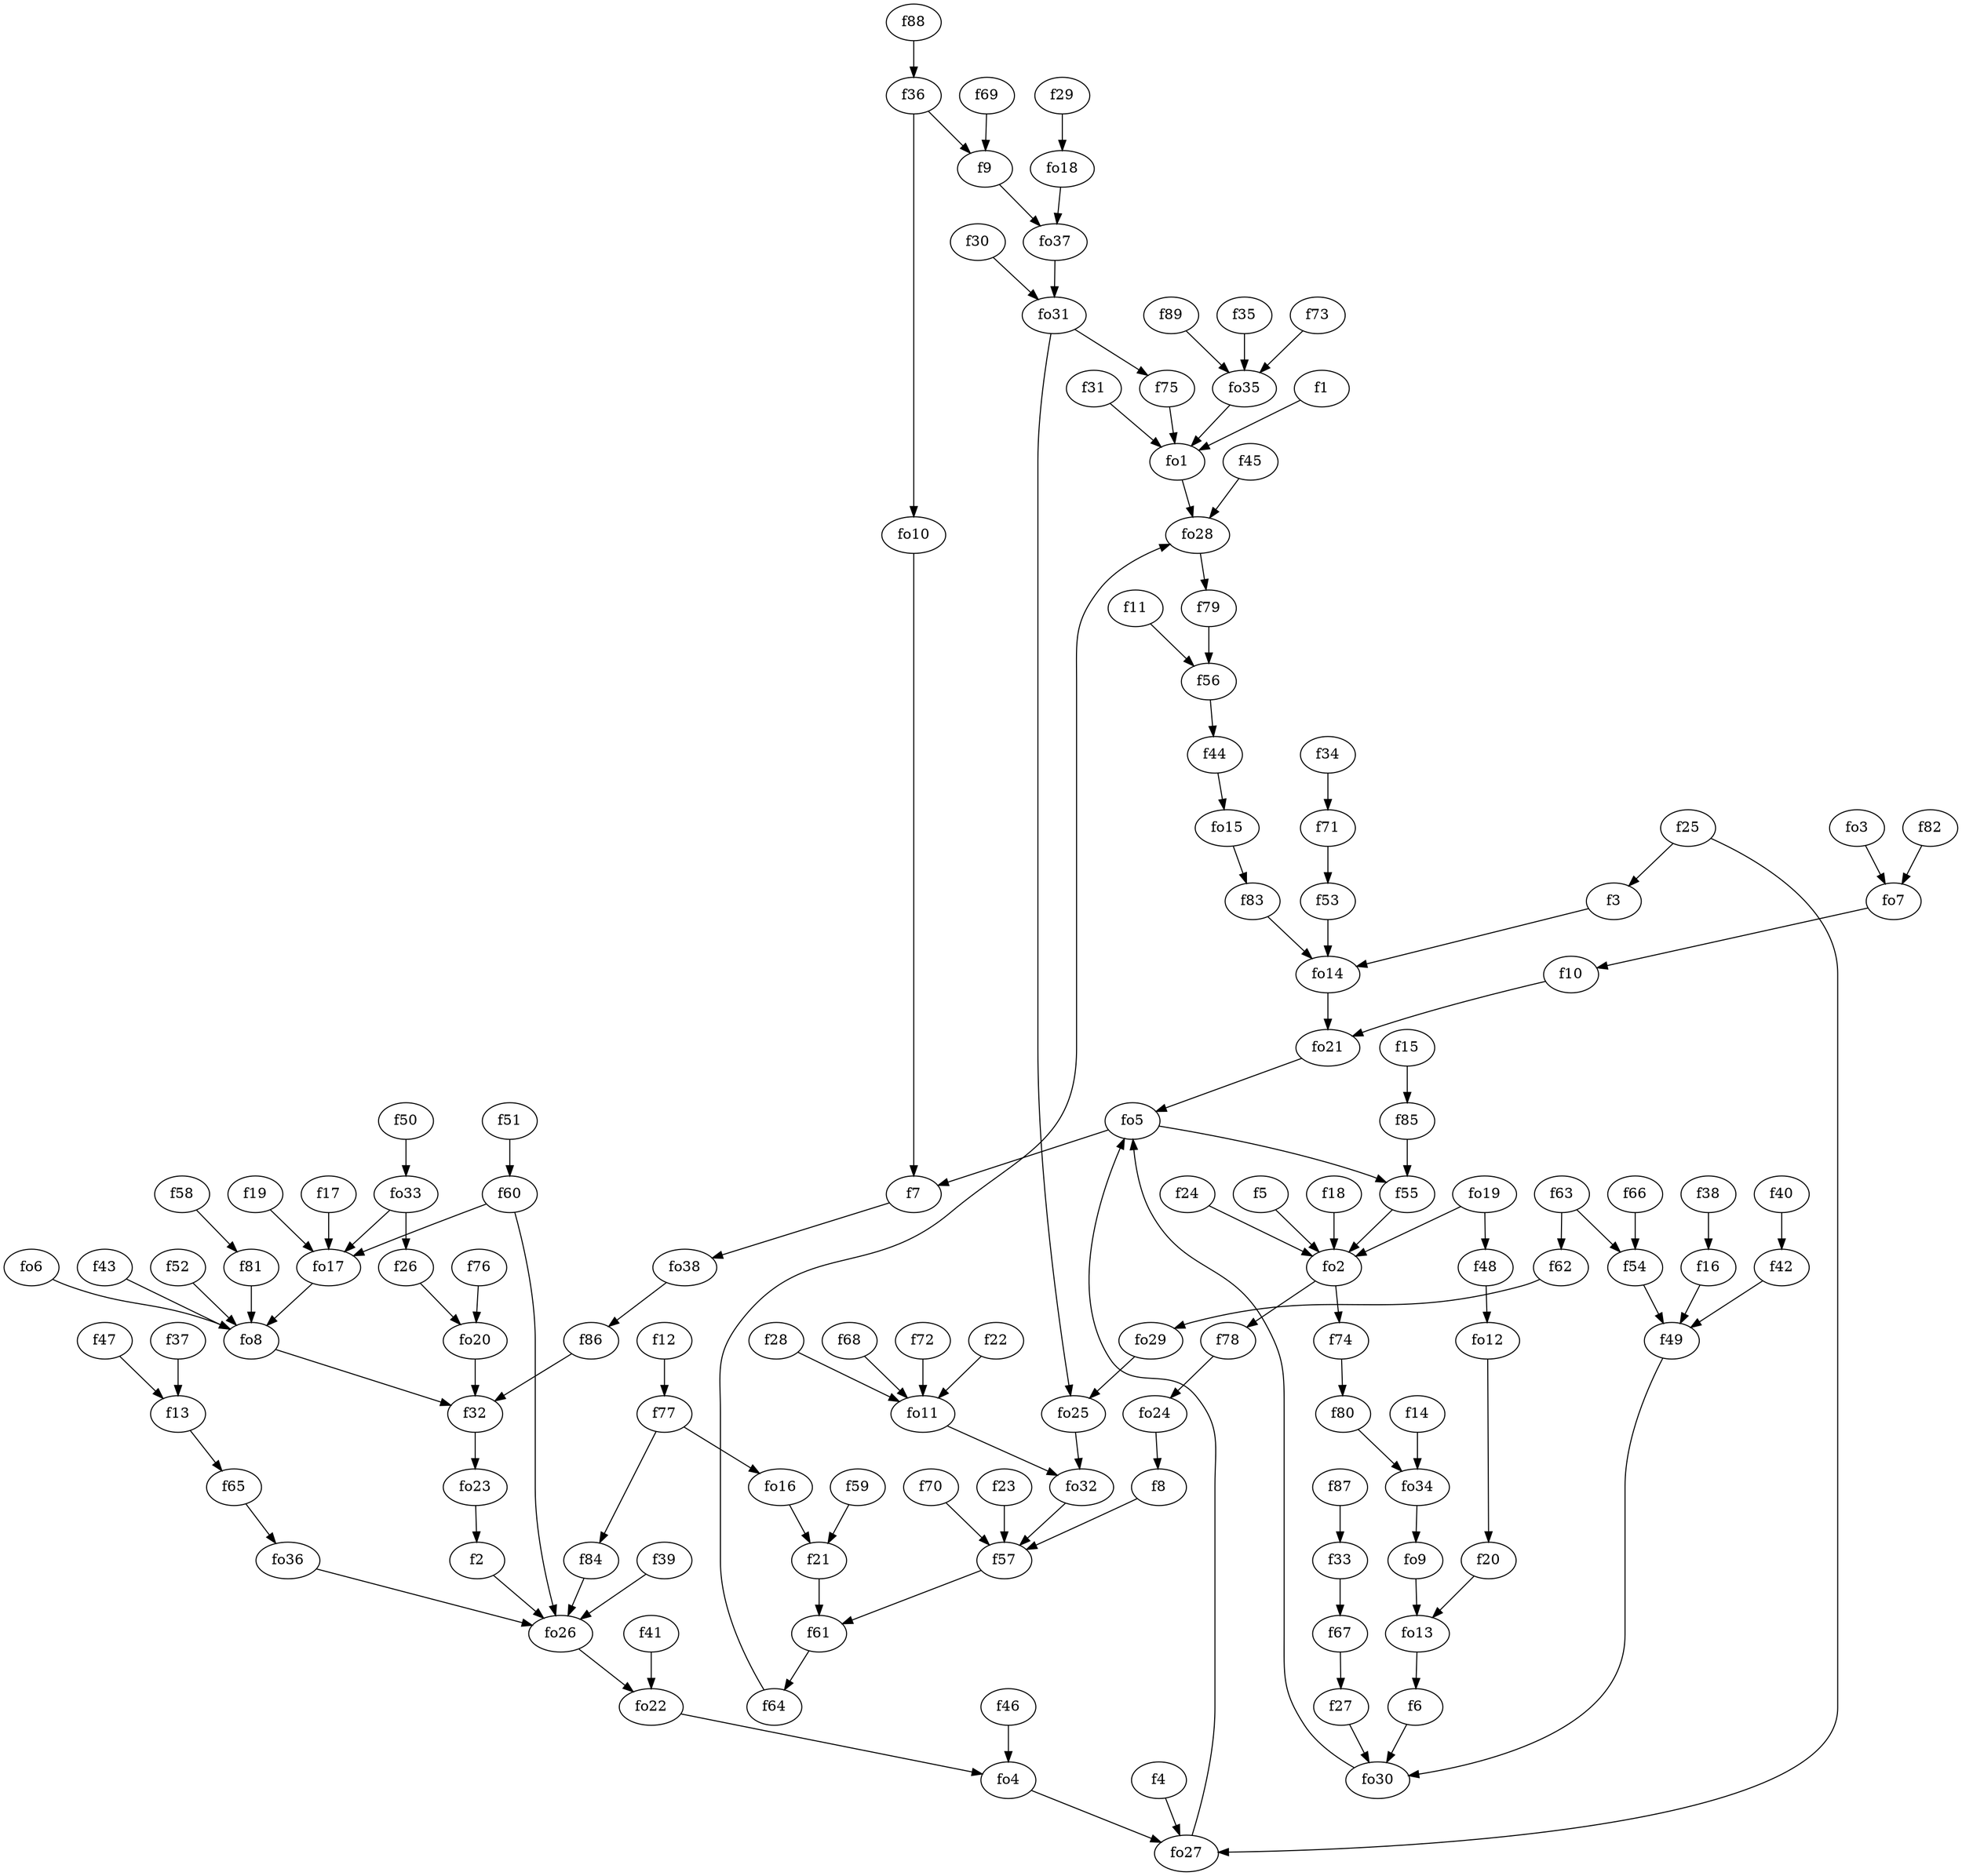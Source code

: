 strict digraph  {
f1;
f2;
f3;
f4;
f5;
f6;
f7;
f8;
f9;
f10;
f11;
f12;
f13;
f14;
f15;
f16;
f17;
f18;
f19;
f20;
f21;
f22;
f23;
f24;
f25;
f26;
f27;
f28;
f29;
f30;
f31;
f32;
f33;
f34;
f35;
f36;
f37;
f38;
f39;
f40;
f41;
f42;
f43;
f44;
f45;
f46;
f47;
f48;
f49;
f50;
f51;
f52;
f53;
f54;
f55;
f56;
f57;
f58;
f59;
f60;
f61;
f62;
f63;
f64;
f65;
f66;
f67;
f68;
f69;
f70;
f71;
f72;
f73;
f74;
f75;
f76;
f77;
f78;
f79;
f80;
f81;
f82;
f83;
f84;
f85;
f86;
f87;
f88;
f89;
fo1;
fo2;
fo3;
fo4;
fo5;
fo6;
fo7;
fo8;
fo9;
fo10;
fo11;
fo12;
fo13;
fo14;
fo15;
fo16;
fo17;
fo18;
fo19;
fo20;
fo21;
fo22;
fo23;
fo24;
fo25;
fo26;
fo27;
fo28;
fo29;
fo30;
fo31;
fo32;
fo33;
fo34;
fo35;
fo36;
fo37;
fo38;
f1 -> fo1  [weight=2];
f2 -> fo26  [weight=2];
f3 -> fo14  [weight=2];
f4 -> fo27  [weight=2];
f5 -> fo2  [weight=2];
f6 -> fo30  [weight=2];
f7 -> fo38  [weight=2];
f8 -> f57  [weight=2];
f9 -> fo37  [weight=2];
f10 -> fo21  [weight=2];
f11 -> f56  [weight=2];
f12 -> f77  [weight=2];
f13 -> f65  [weight=2];
f14 -> fo34  [weight=2];
f15 -> f85  [weight=2];
f16 -> f49  [weight=2];
f17 -> fo17  [weight=2];
f18 -> fo2  [weight=2];
f19 -> fo17  [weight=2];
f20 -> fo13  [weight=2];
f21 -> f61  [weight=2];
f22 -> fo11  [weight=2];
f23 -> f57  [weight=2];
f24 -> fo2  [weight=2];
f25 -> fo27  [weight=2];
f25 -> f3  [weight=2];
f26 -> fo20  [weight=2];
f27 -> fo30  [weight=2];
f28 -> fo11  [weight=2];
f29 -> fo18  [weight=2];
f30 -> fo31  [weight=2];
f31 -> fo1  [weight=2];
f32 -> fo23  [weight=2];
f33 -> f67  [weight=2];
f34 -> f71  [weight=2];
f35 -> fo35  [weight=2];
f36 -> f9  [weight=2];
f36 -> fo10  [weight=2];
f37 -> f13  [weight=2];
f38 -> f16  [weight=2];
f39 -> fo26  [weight=2];
f40 -> f42  [weight=2];
f41 -> fo22  [weight=2];
f42 -> f49  [weight=2];
f43 -> fo8  [weight=2];
f44 -> fo15  [weight=2];
f45 -> fo28  [weight=2];
f46 -> fo4  [weight=2];
f47 -> f13  [weight=2];
f48 -> fo12  [weight=2];
f49 -> fo30  [weight=2];
f50 -> fo33  [weight=2];
f51 -> f60  [weight=2];
f52 -> fo8  [weight=2];
f53 -> fo14  [weight=2];
f54 -> f49  [weight=2];
f55 -> fo2  [weight=2];
f56 -> f44  [weight=2];
f57 -> f61  [weight=2];
f58 -> f81  [weight=2];
f59 -> f21  [weight=2];
f60 -> fo26  [weight=2];
f60 -> fo17  [weight=2];
f61 -> f64  [weight=2];
f62 -> fo29  [weight=2];
f63 -> f62  [weight=2];
f63 -> f54  [weight=2];
f64 -> fo28  [weight=2];
f65 -> fo36  [weight=2];
f66 -> f54  [weight=2];
f67 -> f27  [weight=2];
f68 -> fo11  [weight=2];
f69 -> f9  [weight=2];
f70 -> f57  [weight=2];
f71 -> f53  [weight=2];
f72 -> fo11  [weight=2];
f73 -> fo35  [weight=2];
f74 -> f80  [weight=2];
f75 -> fo1  [weight=2];
f76 -> fo20  [weight=2];
f77 -> f84  [weight=2];
f77 -> fo16  [weight=2];
f78 -> fo24  [weight=2];
f79 -> f56  [weight=2];
f80 -> fo34  [weight=2];
f81 -> fo8  [weight=2];
f82 -> fo7  [weight=2];
f83 -> fo14  [weight=2];
f84 -> fo26  [weight=2];
f85 -> f55  [weight=2];
f86 -> f32  [weight=2];
f87 -> f33  [weight=2];
f88 -> f36  [weight=2];
f89 -> fo35  [weight=2];
fo1 -> fo28  [weight=2];
fo2 -> f78  [weight=2];
fo2 -> f74  [weight=2];
fo3 -> fo7  [weight=2];
fo4 -> fo27  [weight=2];
fo5 -> f55  [weight=2];
fo5 -> f7  [weight=2];
fo6 -> fo8  [weight=2];
fo7 -> f10  [weight=2];
fo8 -> f32  [weight=2];
fo9 -> fo13  [weight=2];
fo10 -> f7  [weight=2];
fo11 -> fo32  [weight=2];
fo12 -> f20  [weight=2];
fo13 -> f6  [weight=2];
fo14 -> fo21  [weight=2];
fo15 -> f83  [weight=2];
fo16 -> f21  [weight=2];
fo17 -> fo8  [weight=2];
fo18 -> fo37  [weight=2];
fo19 -> fo2  [weight=2];
fo19 -> f48  [weight=2];
fo20 -> f32  [weight=2];
fo21 -> fo5  [weight=2];
fo22 -> fo4  [weight=2];
fo23 -> f2  [weight=2];
fo24 -> f8  [weight=2];
fo25 -> fo32  [weight=2];
fo26 -> fo22  [weight=2];
fo27 -> fo5  [weight=2];
fo28 -> f79  [weight=2];
fo29 -> fo25  [weight=2];
fo30 -> fo5  [weight=2];
fo31 -> fo25  [weight=2];
fo31 -> f75  [weight=2];
fo32 -> f57  [weight=2];
fo33 -> fo17  [weight=2];
fo33 -> f26  [weight=2];
fo34 -> fo9  [weight=2];
fo35 -> fo1  [weight=2];
fo36 -> fo26  [weight=2];
fo37 -> fo31  [weight=2];
fo38 -> f86  [weight=2];
}
